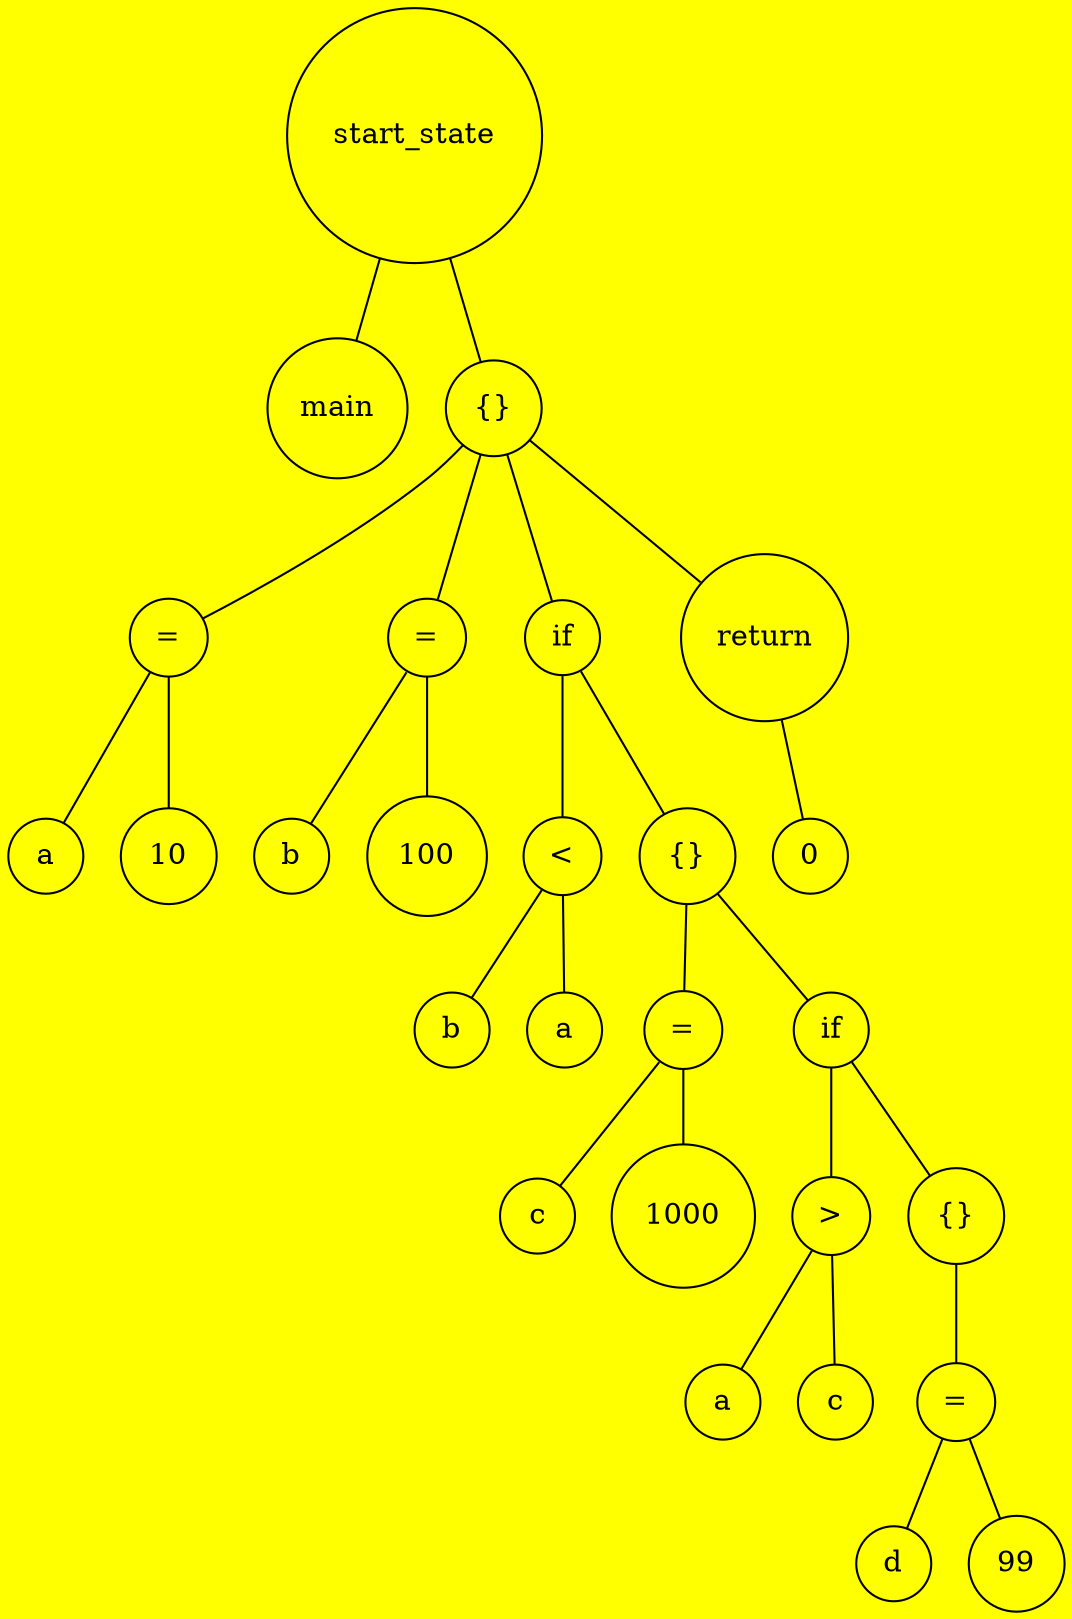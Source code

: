 graph my_graph {
bgcolor=yellow;
0 [label=start_state, shape=circle];
1 [label=main, shape=circle];
0 -- 1;
2 [label="{}", shape=circle];
0 -- 2;
3 [label="=", shape=circle];
2 -- 3;
4 [label=a, shape=circle];
3 -- 4;
5 [label=10, shape=circle];
3 -- 5;
6 [label="=", shape=circle];
2 -- 6;
7 [label=b, shape=circle];
6 -- 7;
8 [label=100, shape=circle];
6 -- 8;
9 [label=if, shape=circle];
2 -- 9;
10 [label="<", shape=circle];
9 -- 10;
11 [label=b, shape=circle];
10 -- 11;
12 [label=a, shape=circle];
10 -- 12;
13 [label="{}", shape=circle];
9 -- 13;
14 [label="=", shape=circle];
13 -- 14;
15 [label=c, shape=circle];
14 -- 15;
16 [label=1000, shape=circle];
14 -- 16;
17 [label=if, shape=circle];
13 -- 17;
18 [label=">", shape=circle];
17 -- 18;
19 [label=a, shape=circle];
18 -- 19;
20 [label=c, shape=circle];
18 -- 20;
21 [label="{}", shape=circle];
17 -- 21;
22 [label="=", shape=circle];
21 -- 22;
23 [label=d, shape=circle];
22 -- 23;
24 [label=99, shape=circle];
22 -- 24;
25 [label=return, shape=circle];
2 -- 25;
26 [label=0, shape=circle];
25 -- 26;
}
